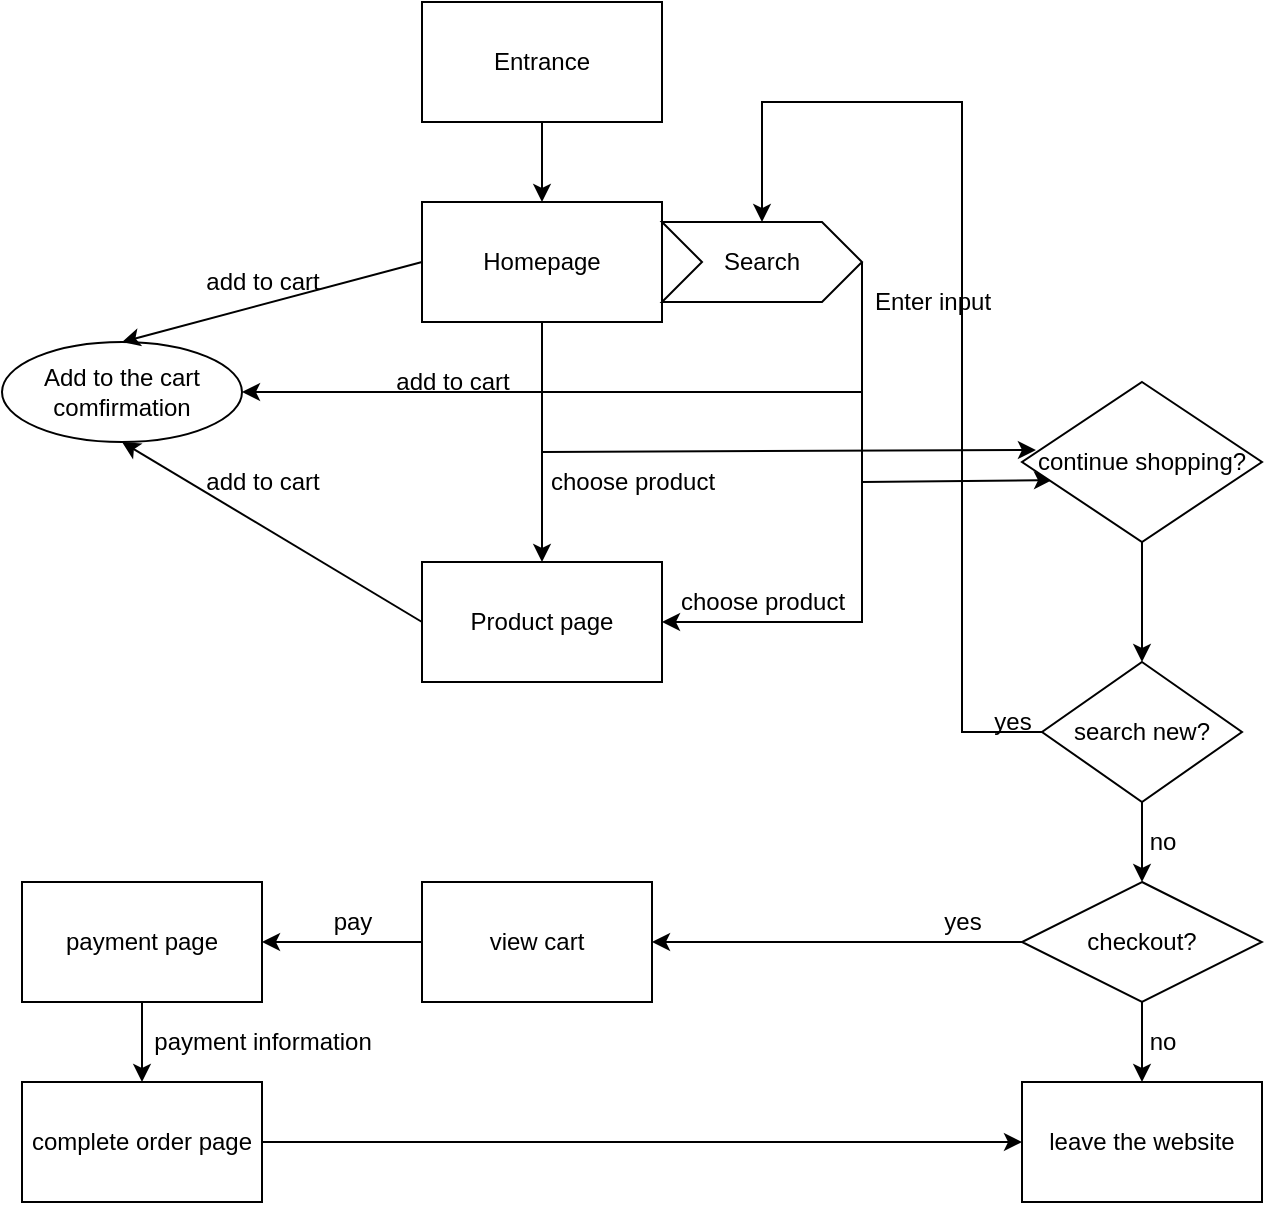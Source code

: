 <mxfile version="15.5.4" type="device"><diagram id="5butu3T1Fj3zw0-D8KcC" name="Page-1"><mxGraphModel dx="946" dy="566" grid="1" gridSize="10" guides="1" tooltips="1" connect="1" arrows="1" fold="1" page="1" pageScale="1" pageWidth="850" pageHeight="1100" math="0" shadow="0"><root><mxCell id="0"/><mxCell id="1" parent="0"/><mxCell id="KjyfehMddtu-iGIPyGbD-1" value="Entrance" style="rounded=0;whiteSpace=wrap;html=1;" vertex="1" parent="1"><mxGeometry x="370" y="40" width="120" height="60" as="geometry"/></mxCell><mxCell id="KjyfehMddtu-iGIPyGbD-3" value="" style="endArrow=classic;html=1;rounded=0;exitX=0.5;exitY=1;exitDx=0;exitDy=0;" edge="1" parent="1" source="KjyfehMddtu-iGIPyGbD-1" target="KjyfehMddtu-iGIPyGbD-4"><mxGeometry width="50" height="50" relative="1" as="geometry"><mxPoint x="400" y="320" as="sourcePoint"/><mxPoint x="350" y="160" as="targetPoint"/></mxGeometry></mxCell><mxCell id="KjyfehMddtu-iGIPyGbD-4" value="Homepage" style="rounded=0;whiteSpace=wrap;html=1;" vertex="1" parent="1"><mxGeometry x="370" y="140" width="120" height="60" as="geometry"/></mxCell><mxCell id="KjyfehMddtu-iGIPyGbD-6" value="Search" style="shape=step;perimeter=stepPerimeter;whiteSpace=wrap;html=1;fixedSize=1;" vertex="1" parent="1"><mxGeometry x="490" y="150" width="100" height="40" as="geometry"/></mxCell><mxCell id="KjyfehMddtu-iGIPyGbD-7" value="" style="endArrow=classic;html=1;rounded=0;exitX=1;exitY=0.5;exitDx=0;exitDy=0;" edge="1" parent="1" source="KjyfehMddtu-iGIPyGbD-6"><mxGeometry width="50" height="50" relative="1" as="geometry"><mxPoint x="400" y="320" as="sourcePoint"/><mxPoint x="490" y="350" as="targetPoint"/><Array as="points"><mxPoint x="590" y="280"/><mxPoint x="590" y="350"/></Array></mxGeometry></mxCell><mxCell id="KjyfehMddtu-iGIPyGbD-8" value="Enter input" style="text;html=1;align=center;verticalAlign=middle;resizable=0;points=[];autosize=1;strokeColor=none;fillColor=none;" vertex="1" parent="1"><mxGeometry x="590" y="180" width="70" height="20" as="geometry"/></mxCell><mxCell id="KjyfehMddtu-iGIPyGbD-9" value="Product page" style="rounded=0;whiteSpace=wrap;html=1;" vertex="1" parent="1"><mxGeometry x="370" y="320" width="120" height="60" as="geometry"/></mxCell><mxCell id="KjyfehMddtu-iGIPyGbD-10" value="" style="endArrow=classic;html=1;rounded=0;exitX=0.5;exitY=1;exitDx=0;exitDy=0;entryX=0.5;entryY=0;entryDx=0;entryDy=0;" edge="1" parent="1" source="KjyfehMddtu-iGIPyGbD-4" target="KjyfehMddtu-iGIPyGbD-9"><mxGeometry width="50" height="50" relative="1" as="geometry"><mxPoint x="400" y="320" as="sourcePoint"/><mxPoint x="450" y="270" as="targetPoint"/></mxGeometry></mxCell><mxCell id="KjyfehMddtu-iGIPyGbD-11" value="Add to the cart comfirmation" style="ellipse;whiteSpace=wrap;html=1;" vertex="1" parent="1"><mxGeometry x="160" y="210" width="120" height="50" as="geometry"/></mxCell><mxCell id="KjyfehMddtu-iGIPyGbD-12" value="" style="endArrow=classic;html=1;rounded=0;exitX=0;exitY=0.5;exitDx=0;exitDy=0;entryX=0.5;entryY=0;entryDx=0;entryDy=0;" edge="1" parent="1" source="KjyfehMddtu-iGIPyGbD-4" target="KjyfehMddtu-iGIPyGbD-11"><mxGeometry width="50" height="50" relative="1" as="geometry"><mxPoint x="400" y="310" as="sourcePoint"/><mxPoint x="450" y="260" as="targetPoint"/></mxGeometry></mxCell><mxCell id="KjyfehMddtu-iGIPyGbD-13" value="" style="endArrow=classic;html=1;rounded=0;" edge="1" parent="1" target="KjyfehMddtu-iGIPyGbD-11"><mxGeometry width="50" height="50" relative="1" as="geometry"><mxPoint x="590" y="235" as="sourcePoint"/><mxPoint x="450" y="260" as="targetPoint"/></mxGeometry></mxCell><mxCell id="KjyfehMddtu-iGIPyGbD-14" value="add to cart" style="text;html=1;align=center;verticalAlign=middle;resizable=0;points=[];autosize=1;strokeColor=none;fillColor=none;" vertex="1" parent="1"><mxGeometry x="255" y="170" width="70" height="20" as="geometry"/></mxCell><mxCell id="KjyfehMddtu-iGIPyGbD-15" value="add to cart" style="text;html=1;align=center;verticalAlign=middle;resizable=0;points=[];autosize=1;strokeColor=none;fillColor=none;" vertex="1" parent="1"><mxGeometry x="350" y="220" width="70" height="20" as="geometry"/></mxCell><mxCell id="KjyfehMddtu-iGIPyGbD-17" value="choose product" style="text;html=1;align=center;verticalAlign=middle;resizable=0;points=[];autosize=1;strokeColor=none;fillColor=none;" vertex="1" parent="1"><mxGeometry x="425" y="270" width="100" height="20" as="geometry"/></mxCell><mxCell id="KjyfehMddtu-iGIPyGbD-19" value="choose product" style="text;html=1;align=center;verticalAlign=middle;resizable=0;points=[];autosize=1;strokeColor=none;fillColor=none;" vertex="1" parent="1"><mxGeometry x="490" y="330" width="100" height="20" as="geometry"/></mxCell><mxCell id="KjyfehMddtu-iGIPyGbD-22" value="" style="endArrow=classic;html=1;rounded=0;entryX=0.125;entryY=0.613;entryDx=0;entryDy=0;entryPerimeter=0;" edge="1" parent="1" target="KjyfehMddtu-iGIPyGbD-26"><mxGeometry width="50" height="50" relative="1" as="geometry"><mxPoint x="590" y="280" as="sourcePoint"/><mxPoint x="670" y="280" as="targetPoint"/></mxGeometry></mxCell><mxCell id="KjyfehMddtu-iGIPyGbD-23" value="" style="endArrow=classic;html=1;rounded=0;entryX=0.058;entryY=0.425;entryDx=0;entryDy=0;entryPerimeter=0;" edge="1" parent="1" target="KjyfehMddtu-iGIPyGbD-26"><mxGeometry width="50" height="50" relative="1" as="geometry"><mxPoint x="430" y="265" as="sourcePoint"/><mxPoint x="670" y="265" as="targetPoint"/></mxGeometry></mxCell><mxCell id="KjyfehMddtu-iGIPyGbD-24" value="" style="endArrow=classic;html=1;rounded=0;exitX=0.5;exitY=1;exitDx=0;exitDy=0;" edge="1" parent="1"><mxGeometry width="50" height="50" relative="1" as="geometry"><mxPoint x="730" y="280" as="sourcePoint"/><mxPoint x="730" y="370" as="targetPoint"/></mxGeometry></mxCell><mxCell id="KjyfehMddtu-iGIPyGbD-26" value="continue shopping?" style="rhombus;whiteSpace=wrap;html=1;" vertex="1" parent="1"><mxGeometry x="670" y="230" width="120" height="80" as="geometry"/></mxCell><mxCell id="KjyfehMddtu-iGIPyGbD-30" style="edgeStyle=orthogonalEdgeStyle;rounded=0;orthogonalLoop=1;jettySize=auto;html=1;exitX=0.5;exitY=1;exitDx=0;exitDy=0;" edge="1" parent="1" source="KjyfehMddtu-iGIPyGbD-27"><mxGeometry relative="1" as="geometry"><mxPoint x="730" y="480" as="targetPoint"/></mxGeometry></mxCell><mxCell id="KjyfehMddtu-iGIPyGbD-27" value="search new?" style="rhombus;whiteSpace=wrap;html=1;" vertex="1" parent="1"><mxGeometry x="680" y="370" width="100" height="70" as="geometry"/></mxCell><mxCell id="KjyfehMddtu-iGIPyGbD-28" value="" style="endArrow=classic;html=1;rounded=0;exitX=0;exitY=0.5;exitDx=0;exitDy=0;entryX=0.5;entryY=0;entryDx=0;entryDy=0;" edge="1" parent="1" source="KjyfehMddtu-iGIPyGbD-27" target="KjyfehMddtu-iGIPyGbD-6"><mxGeometry width="50" height="50" relative="1" as="geometry"><mxPoint x="400" y="310" as="sourcePoint"/><mxPoint x="560" y="405" as="targetPoint"/><Array as="points"><mxPoint x="640" y="405"/><mxPoint x="640" y="90"/><mxPoint x="540" y="90"/></Array></mxGeometry></mxCell><mxCell id="KjyfehMddtu-iGIPyGbD-29" value="yes" style="text;html=1;align=center;verticalAlign=middle;resizable=0;points=[];autosize=1;strokeColor=none;fillColor=none;" vertex="1" parent="1"><mxGeometry x="650" y="390" width="30" height="20" as="geometry"/></mxCell><mxCell id="KjyfehMddtu-iGIPyGbD-31" value="no" style="text;html=1;align=center;verticalAlign=middle;resizable=0;points=[];autosize=1;strokeColor=none;fillColor=none;" vertex="1" parent="1"><mxGeometry x="725" y="450" width="30" height="20" as="geometry"/></mxCell><mxCell id="KjyfehMddtu-iGIPyGbD-36" style="edgeStyle=orthogonalEdgeStyle;rounded=0;orthogonalLoop=1;jettySize=auto;html=1;exitX=0;exitY=0.5;exitDx=0;exitDy=0;entryX=1;entryY=0.5;entryDx=0;entryDy=0;" edge="1" parent="1" source="KjyfehMddtu-iGIPyGbD-32" target="KjyfehMddtu-iGIPyGbD-40"><mxGeometry relative="1" as="geometry"><mxPoint x="610" y="510" as="targetPoint"/></mxGeometry></mxCell><mxCell id="KjyfehMddtu-iGIPyGbD-42" style="edgeStyle=orthogonalEdgeStyle;rounded=0;orthogonalLoop=1;jettySize=auto;html=1;exitX=0.5;exitY=1;exitDx=0;exitDy=0;" edge="1" parent="1" source="KjyfehMddtu-iGIPyGbD-32"><mxGeometry relative="1" as="geometry"><mxPoint x="730" y="580" as="targetPoint"/></mxGeometry></mxCell><mxCell id="KjyfehMddtu-iGIPyGbD-32" value="checkout?" style="rhombus;whiteSpace=wrap;html=1;" vertex="1" parent="1"><mxGeometry x="670" y="480" width="120" height="60" as="geometry"/></mxCell><mxCell id="KjyfehMddtu-iGIPyGbD-33" value="" style="endArrow=classic;html=1;rounded=0;exitX=0;exitY=0.5;exitDx=0;exitDy=0;entryX=0.5;entryY=1;entryDx=0;entryDy=0;" edge="1" parent="1" source="KjyfehMddtu-iGIPyGbD-9" target="KjyfehMddtu-iGIPyGbD-11"><mxGeometry width="50" height="50" relative="1" as="geometry"><mxPoint x="400" y="360" as="sourcePoint"/><mxPoint x="450" y="310" as="targetPoint"/></mxGeometry></mxCell><mxCell id="KjyfehMddtu-iGIPyGbD-34" value="add to cart" style="text;html=1;align=center;verticalAlign=middle;resizable=0;points=[];autosize=1;strokeColor=none;fillColor=none;" vertex="1" parent="1"><mxGeometry x="255" y="270" width="70" height="20" as="geometry"/></mxCell><mxCell id="KjyfehMddtu-iGIPyGbD-37" value="yes" style="text;html=1;align=center;verticalAlign=middle;resizable=0;points=[];autosize=1;strokeColor=none;fillColor=none;" vertex="1" parent="1"><mxGeometry x="625" y="490" width="30" height="20" as="geometry"/></mxCell><mxCell id="KjyfehMddtu-iGIPyGbD-47" style="edgeStyle=orthogonalEdgeStyle;rounded=0;orthogonalLoop=1;jettySize=auto;html=1;exitX=0;exitY=0.5;exitDx=0;exitDy=0;" edge="1" parent="1" source="KjyfehMddtu-iGIPyGbD-40"><mxGeometry relative="1" as="geometry"><mxPoint x="290" y="510" as="targetPoint"/></mxGeometry></mxCell><mxCell id="KjyfehMddtu-iGIPyGbD-40" value="view cart" style="rounded=0;whiteSpace=wrap;html=1;" vertex="1" parent="1"><mxGeometry x="370" y="480" width="115" height="60" as="geometry"/></mxCell><mxCell id="KjyfehMddtu-iGIPyGbD-43" value="no" style="text;html=1;align=center;verticalAlign=middle;resizable=0;points=[];autosize=1;strokeColor=none;fillColor=none;" vertex="1" parent="1"><mxGeometry x="725" y="550" width="30" height="20" as="geometry"/></mxCell><mxCell id="KjyfehMddtu-iGIPyGbD-45" value="leave the website" style="rounded=0;whiteSpace=wrap;html=1;" vertex="1" parent="1"><mxGeometry x="670" y="580" width="120" height="60" as="geometry"/></mxCell><mxCell id="KjyfehMddtu-iGIPyGbD-48" value="pay" style="text;html=1;align=center;verticalAlign=middle;resizable=0;points=[];autosize=1;strokeColor=none;fillColor=none;" vertex="1" parent="1"><mxGeometry x="320" y="490" width="30" height="20" as="geometry"/></mxCell><mxCell id="KjyfehMddtu-iGIPyGbD-51" style="edgeStyle=orthogonalEdgeStyle;rounded=0;orthogonalLoop=1;jettySize=auto;html=1;exitX=0.5;exitY=1;exitDx=0;exitDy=0;" edge="1" parent="1" source="KjyfehMddtu-iGIPyGbD-49"><mxGeometry relative="1" as="geometry"><mxPoint x="230" y="580" as="targetPoint"/></mxGeometry></mxCell><mxCell id="KjyfehMddtu-iGIPyGbD-49" value="payment page" style="rounded=0;whiteSpace=wrap;html=1;" vertex="1" parent="1"><mxGeometry x="170" y="480" width="120" height="60" as="geometry"/></mxCell><mxCell id="KjyfehMddtu-iGIPyGbD-53" value="payment information" style="text;html=1;align=center;verticalAlign=middle;resizable=0;points=[];autosize=1;strokeColor=none;fillColor=none;" vertex="1" parent="1"><mxGeometry x="230" y="550" width="120" height="20" as="geometry"/></mxCell><mxCell id="KjyfehMddtu-iGIPyGbD-55" style="edgeStyle=orthogonalEdgeStyle;rounded=0;orthogonalLoop=1;jettySize=auto;html=1;exitX=1;exitY=0.5;exitDx=0;exitDy=0;entryX=0;entryY=0.5;entryDx=0;entryDy=0;" edge="1" parent="1" source="KjyfehMddtu-iGIPyGbD-54" target="KjyfehMddtu-iGIPyGbD-45"><mxGeometry relative="1" as="geometry"/></mxCell><mxCell id="KjyfehMddtu-iGIPyGbD-54" value="complete order page" style="rounded=0;whiteSpace=wrap;html=1;" vertex="1" parent="1"><mxGeometry x="170" y="580" width="120" height="60" as="geometry"/></mxCell></root></mxGraphModel></diagram></mxfile>